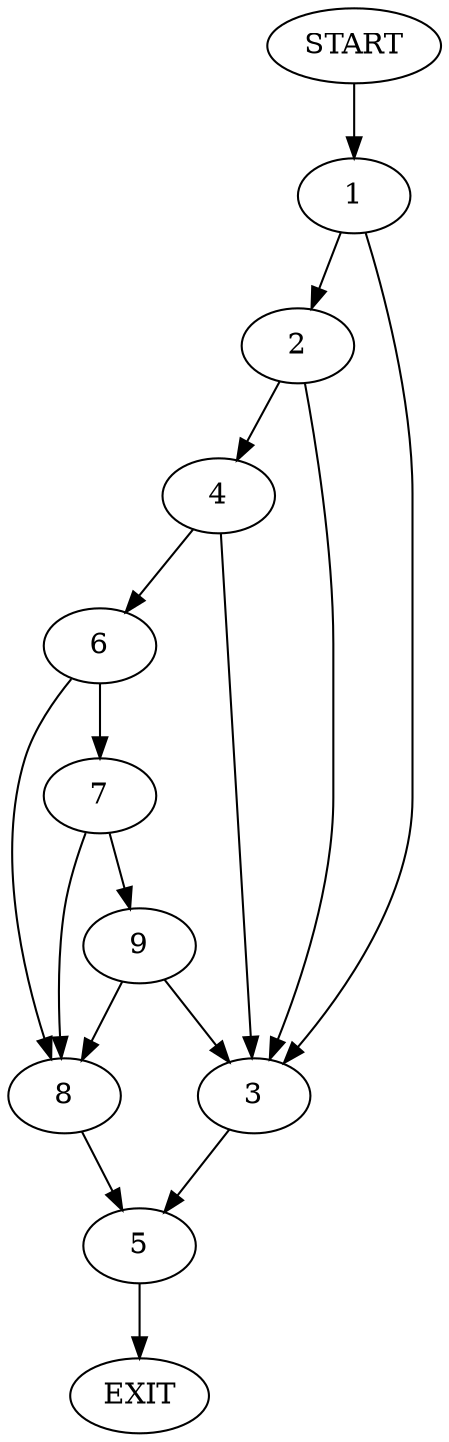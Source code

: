 digraph {
0 [label="START"]
10 [label="EXIT"]
0 -> 1
1 -> 2
1 -> 3
2 -> 4
2 -> 3
3 -> 5
4 -> 6
4 -> 3
6 -> 7
6 -> 8
7 -> 8
7 -> 9
8 -> 5
9 -> 8
9 -> 3
5 -> 10
}
